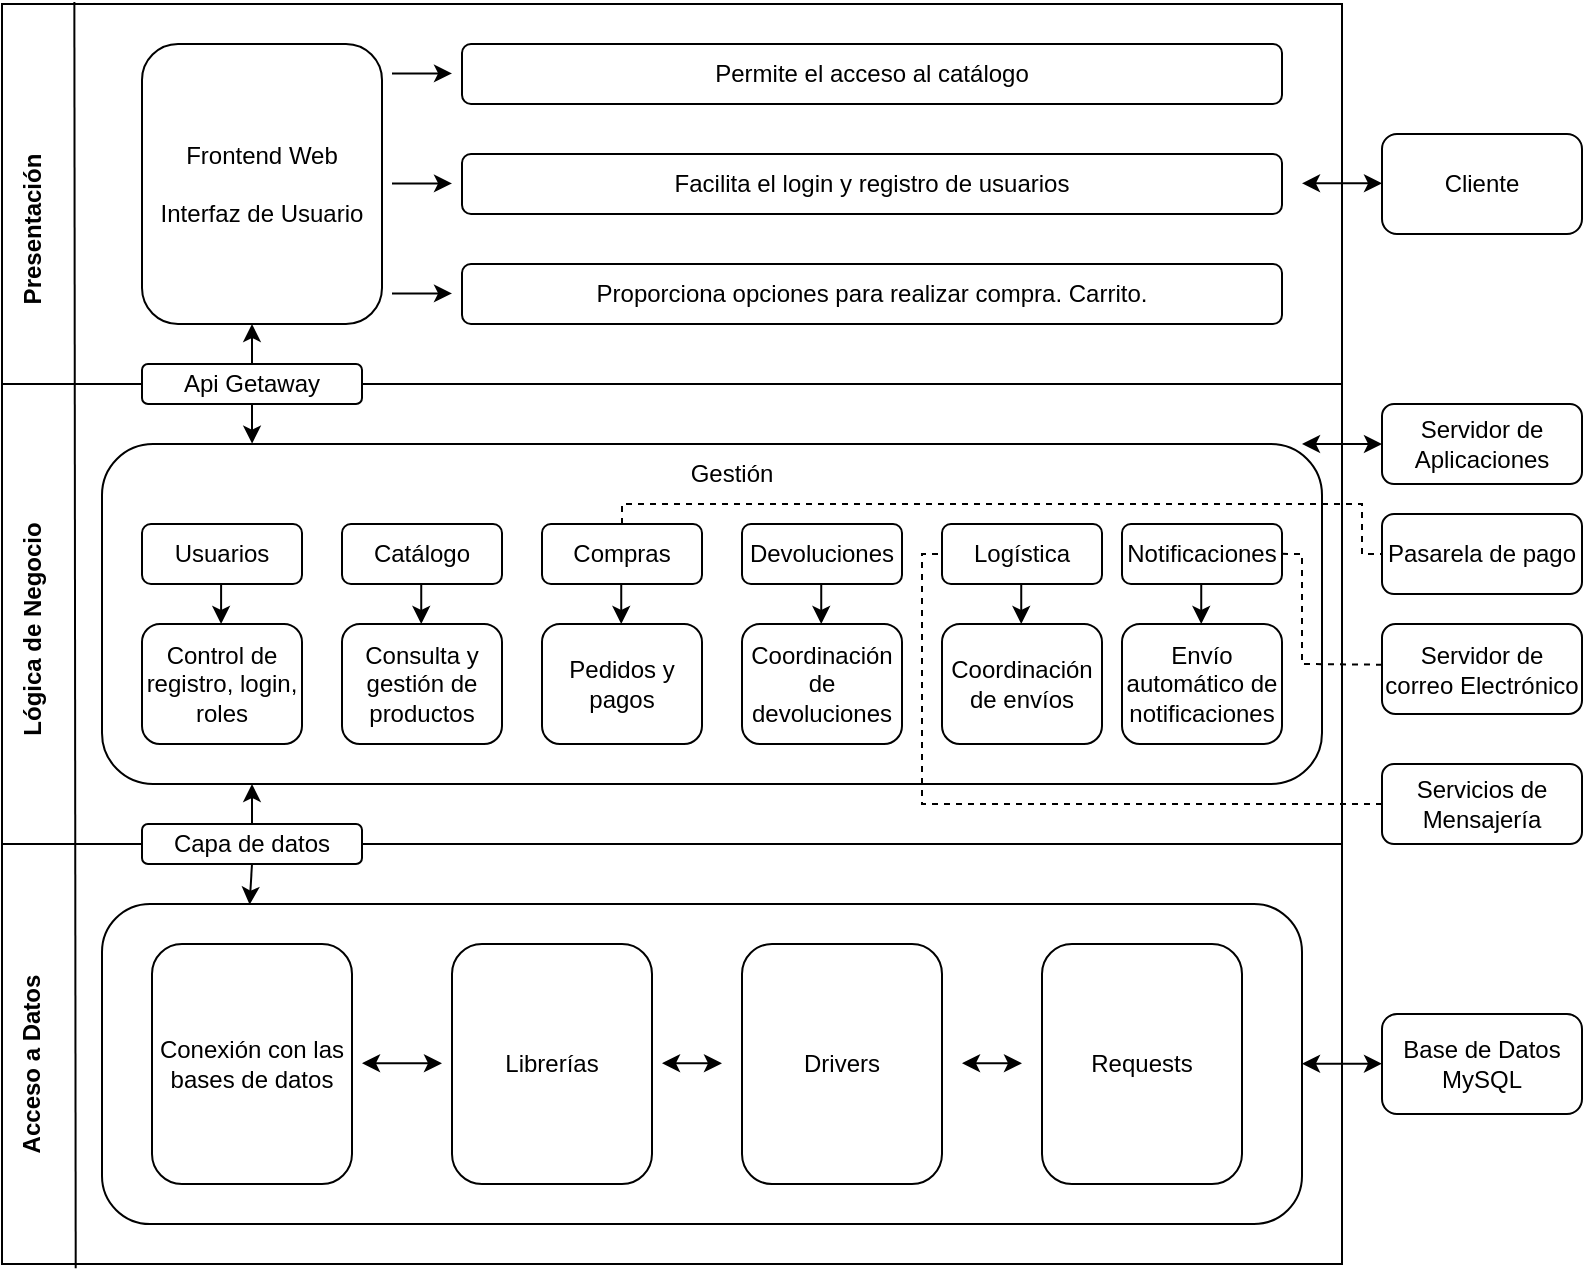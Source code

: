 <mxfile version="26.0.8">
  <diagram id="kgpKYQtTHZ0yAKxKKP6v" name="Page-1">
    <mxGraphModel dx="1004" dy="644" grid="0" gridSize="10" guides="1" tooltips="1" connect="1" arrows="1" fold="1" page="1" pageScale="1" pageWidth="850" pageHeight="1100" math="0" shadow="0">
      <root>
        <mxCell id="0" />
        <mxCell id="1" parent="0" />
        <mxCell id="EQqcjjcAXX62Nr0-4pri-59" value="" style="rounded=0;whiteSpace=wrap;html=1;" vertex="1" parent="1">
          <mxGeometry x="30" y="560" width="670" height="230" as="geometry" />
        </mxCell>
        <mxCell id="EQqcjjcAXX62Nr0-4pri-95" value="&lt;div&gt;&lt;br&gt;&lt;/div&gt;" style="rounded=1;whiteSpace=wrap;html=1;" vertex="1" parent="1">
          <mxGeometry x="80" y="610" width="600" height="160" as="geometry" />
        </mxCell>
        <mxCell id="EQqcjjcAXX62Nr0-4pri-61" value="&lt;b&gt;Acceso a Datos&lt;/b&gt;" style="text;html=1;align=center;verticalAlign=middle;whiteSpace=wrap;rounded=0;rotation=-90;" vertex="1" parent="1">
          <mxGeometry x="-20" y="677.5" width="130" height="25" as="geometry" />
        </mxCell>
        <mxCell id="EQqcjjcAXX62Nr0-4pri-63" value="" style="rounded=0;whiteSpace=wrap;html=1;" vertex="1" parent="1">
          <mxGeometry x="30" y="350" width="670" height="230" as="geometry" />
        </mxCell>
        <mxCell id="EQqcjjcAXX62Nr0-4pri-64" value="" style="rounded=0;whiteSpace=wrap;html=1;" vertex="1" parent="1">
          <mxGeometry x="30" y="160" width="670" height="190" as="geometry" />
        </mxCell>
        <mxCell id="EQqcjjcAXX62Nr0-4pri-66" value="" style="endArrow=none;html=1;rounded=0;exitX=0.055;exitY=1.009;exitDx=0;exitDy=0;exitPerimeter=0;entryX=0.054;entryY=-0.005;entryDx=0;entryDy=0;entryPerimeter=0;" edge="1" parent="1" source="EQqcjjcAXX62Nr0-4pri-59" target="EQqcjjcAXX62Nr0-4pri-64">
          <mxGeometry width="50" height="50" relative="1" as="geometry">
            <mxPoint x="260" y="720" as="sourcePoint" />
            <mxPoint x="310" y="670" as="targetPoint" />
          </mxGeometry>
        </mxCell>
        <mxCell id="EQqcjjcAXX62Nr0-4pri-67" value="&lt;b&gt;Lógica de Negocio&lt;/b&gt;" style="text;html=1;align=center;verticalAlign=middle;whiteSpace=wrap;rounded=0;rotation=-90;" vertex="1" parent="1">
          <mxGeometry x="-20" y="460" width="130" height="25" as="geometry" />
        </mxCell>
        <mxCell id="EQqcjjcAXX62Nr0-4pri-68" value="&lt;b&gt;Presentación&lt;/b&gt;" style="text;html=1;align=center;verticalAlign=middle;whiteSpace=wrap;rounded=0;rotation=-90;" vertex="1" parent="1">
          <mxGeometry x="-20" y="260" width="130" height="25" as="geometry" />
        </mxCell>
        <mxCell id="EQqcjjcAXX62Nr0-4pri-69" value="Frontend Web&lt;div&gt;&lt;br&gt;&lt;/div&gt;&lt;div&gt;Interfaz de Usuario&lt;/div&gt;" style="rounded=1;whiteSpace=wrap;html=1;" vertex="1" parent="1">
          <mxGeometry x="100" y="180" width="120" height="140" as="geometry" />
        </mxCell>
        <mxCell id="EQqcjjcAXX62Nr0-4pri-70" value="Permite el acceso al catálogo" style="rounded=1;whiteSpace=wrap;html=1;" vertex="1" parent="1">
          <mxGeometry x="260" y="180" width="410" height="30" as="geometry" />
        </mxCell>
        <mxCell id="EQqcjjcAXX62Nr0-4pri-71" value="Facilita el login y registro de usuarios" style="rounded=1;whiteSpace=wrap;html=1;" vertex="1" parent="1">
          <mxGeometry x="260" y="235" width="410" height="30" as="geometry" />
        </mxCell>
        <mxCell id="EQqcjjcAXX62Nr0-4pri-72" value="Proporciona opciones para realizar compra. Carrito." style="rounded=1;whiteSpace=wrap;html=1;" vertex="1" parent="1">
          <mxGeometry x="260" y="290" width="410" height="30" as="geometry" />
        </mxCell>
        <mxCell id="EQqcjjcAXX62Nr0-4pri-73" value="&lt;div&gt;&lt;br&gt;&lt;/div&gt;" style="rounded=1;whiteSpace=wrap;html=1;" vertex="1" parent="1">
          <mxGeometry x="80" y="380" width="610" height="170" as="geometry" />
        </mxCell>
        <mxCell id="EQqcjjcAXX62Nr0-4pri-74" value="Gestión" style="text;strokeColor=none;fillColor=none;align=center;verticalAlign=middle;spacingLeft=4;spacingRight=4;overflow=hidden;points=[[0,0.5],[1,0.5]];portConstraint=eastwest;rotatable=0;whiteSpace=wrap;html=1;" vertex="1" parent="1">
          <mxGeometry x="360" y="380" width="70" height="30" as="geometry" />
        </mxCell>
        <mxCell id="EQqcjjcAXX62Nr0-4pri-75" value="Usuarios" style="rounded=1;whiteSpace=wrap;html=1;" vertex="1" parent="1">
          <mxGeometry x="100" y="420" width="80" height="30" as="geometry" />
        </mxCell>
        <mxCell id="EQqcjjcAXX62Nr0-4pri-76" value="Catálogo" style="rounded=1;whiteSpace=wrap;html=1;" vertex="1" parent="1">
          <mxGeometry x="200" y="420" width="80" height="30" as="geometry" />
        </mxCell>
        <mxCell id="EQqcjjcAXX62Nr0-4pri-77" value="Compras" style="rounded=1;whiteSpace=wrap;html=1;" vertex="1" parent="1">
          <mxGeometry x="300" y="420" width="80" height="30" as="geometry" />
        </mxCell>
        <mxCell id="EQqcjjcAXX62Nr0-4pri-78" value="Devoluciones" style="rounded=1;whiteSpace=wrap;html=1;" vertex="1" parent="1">
          <mxGeometry x="400" y="420" width="80" height="30" as="geometry" />
        </mxCell>
        <mxCell id="EQqcjjcAXX62Nr0-4pri-79" value="Logística" style="rounded=1;whiteSpace=wrap;html=1;" vertex="1" parent="1">
          <mxGeometry x="500" y="420" width="80" height="30" as="geometry" />
        </mxCell>
        <mxCell id="EQqcjjcAXX62Nr0-4pri-80" value="Control de registro, login, roles" style="rounded=1;whiteSpace=wrap;html=1;" vertex="1" parent="1">
          <mxGeometry x="100" y="470" width="80" height="60" as="geometry" />
        </mxCell>
        <mxCell id="EQqcjjcAXX62Nr0-4pri-81" value="Consulta y gestión de productos" style="rounded=1;whiteSpace=wrap;html=1;" vertex="1" parent="1">
          <mxGeometry x="200" y="470" width="80" height="60" as="geometry" />
        </mxCell>
        <mxCell id="EQqcjjcAXX62Nr0-4pri-82" value="Pedidos y pagos" style="rounded=1;whiteSpace=wrap;html=1;" vertex="1" parent="1">
          <mxGeometry x="300" y="470" width="80" height="60" as="geometry" />
        </mxCell>
        <mxCell id="EQqcjjcAXX62Nr0-4pri-83" value="Coordinación de devoluciones" style="rounded=1;whiteSpace=wrap;html=1;" vertex="1" parent="1">
          <mxGeometry x="400" y="470" width="80" height="60" as="geometry" />
        </mxCell>
        <mxCell id="EQqcjjcAXX62Nr0-4pri-84" value="Coordinación de envíos" style="rounded=1;whiteSpace=wrap;html=1;" vertex="1" parent="1">
          <mxGeometry x="500" y="470" width="80" height="60" as="geometry" />
        </mxCell>
        <mxCell id="EQqcjjcAXX62Nr0-4pri-85" value="Notificaciones" style="rounded=1;whiteSpace=wrap;html=1;" vertex="1" parent="1">
          <mxGeometry x="590" y="420" width="80" height="30" as="geometry" />
        </mxCell>
        <mxCell id="EQqcjjcAXX62Nr0-4pri-86" value="Envío automático de notificaciones" style="rounded=1;whiteSpace=wrap;html=1;" vertex="1" parent="1">
          <mxGeometry x="590" y="470" width="80" height="60" as="geometry" />
        </mxCell>
        <mxCell id="EQqcjjcAXX62Nr0-4pri-87" value="Conexión con las bases de datos" style="rounded=1;whiteSpace=wrap;html=1;" vertex="1" parent="1">
          <mxGeometry x="105" y="630" width="100" height="120" as="geometry" />
        </mxCell>
        <mxCell id="EQqcjjcAXX62Nr0-4pri-88" value="Api Getaway" style="rounded=1;whiteSpace=wrap;html=1;" vertex="1" parent="1">
          <mxGeometry x="100" y="340" width="110" height="20" as="geometry" />
        </mxCell>
        <mxCell id="EQqcjjcAXX62Nr0-4pri-89" value="" style="endArrow=classic;html=1;rounded=0;exitX=0.5;exitY=0;exitDx=0;exitDy=0;" edge="1" parent="1" source="EQqcjjcAXX62Nr0-4pri-88">
          <mxGeometry width="50" height="50" relative="1" as="geometry">
            <mxPoint x="350" y="430" as="sourcePoint" />
            <mxPoint x="155" y="320" as="targetPoint" />
          </mxGeometry>
        </mxCell>
        <mxCell id="EQqcjjcAXX62Nr0-4pri-90" value="" style="endArrow=classic;html=1;rounded=0;exitX=0.5;exitY=1;exitDx=0;exitDy=0;entryX=0.123;entryY=-0.001;entryDx=0;entryDy=0;entryPerimeter=0;" edge="1" parent="1" source="EQqcjjcAXX62Nr0-4pri-88" target="EQqcjjcAXX62Nr0-4pri-73">
          <mxGeometry width="50" height="50" relative="1" as="geometry">
            <mxPoint x="165" y="350" as="sourcePoint" />
            <mxPoint x="165" y="330" as="targetPoint" />
          </mxGeometry>
        </mxCell>
        <mxCell id="EQqcjjcAXX62Nr0-4pri-91" value="Librerías" style="rounded=1;whiteSpace=wrap;html=1;" vertex="1" parent="1">
          <mxGeometry x="255" y="630" width="100" height="120" as="geometry" />
        </mxCell>
        <mxCell id="EQqcjjcAXX62Nr0-4pri-92" value="Drivers" style="rounded=1;whiteSpace=wrap;html=1;" vertex="1" parent="1">
          <mxGeometry x="400" y="630" width="100" height="120" as="geometry" />
        </mxCell>
        <mxCell id="EQqcjjcAXX62Nr0-4pri-93" value="Requests" style="rounded=1;whiteSpace=wrap;html=1;" vertex="1" parent="1">
          <mxGeometry x="550" y="630" width="100" height="120" as="geometry" />
        </mxCell>
        <mxCell id="EQqcjjcAXX62Nr0-4pri-94" value="Capa de datos" style="rounded=1;whiteSpace=wrap;html=1;" vertex="1" parent="1">
          <mxGeometry x="100" y="570" width="110" height="20" as="geometry" />
        </mxCell>
        <mxCell id="EQqcjjcAXX62Nr0-4pri-96" value="" style="endArrow=classic;html=1;rounded=0;exitX=0.5;exitY=1;exitDx=0;exitDy=0;entryX=0.123;entryY=0.002;entryDx=0;entryDy=0;entryPerimeter=0;" edge="1" parent="1" source="EQqcjjcAXX62Nr0-4pri-94" target="EQqcjjcAXX62Nr0-4pri-95">
          <mxGeometry width="50" height="50" relative="1" as="geometry">
            <mxPoint x="165" y="370" as="sourcePoint" />
            <mxPoint x="165" y="390" as="targetPoint" />
          </mxGeometry>
        </mxCell>
        <mxCell id="EQqcjjcAXX62Nr0-4pri-97" value="" style="endArrow=classic;html=1;rounded=0;exitX=0.5;exitY=0;exitDx=0;exitDy=0;" edge="1" parent="1" source="EQqcjjcAXX62Nr0-4pri-94">
          <mxGeometry width="50" height="50" relative="1" as="geometry">
            <mxPoint x="165" y="350" as="sourcePoint" />
            <mxPoint x="155" y="550" as="targetPoint" />
          </mxGeometry>
        </mxCell>
        <mxCell id="EQqcjjcAXX62Nr0-4pri-99" value="" style="endArrow=classic;html=1;rounded=0;" edge="1" parent="1">
          <mxGeometry width="50" height="50" relative="1" as="geometry">
            <mxPoint x="225" y="194.69" as="sourcePoint" />
            <mxPoint x="255" y="194.69" as="targetPoint" />
          </mxGeometry>
        </mxCell>
        <mxCell id="EQqcjjcAXX62Nr0-4pri-100" value="" style="endArrow=classic;html=1;rounded=0;" edge="1" parent="1">
          <mxGeometry width="50" height="50" relative="1" as="geometry">
            <mxPoint x="225" y="249.69" as="sourcePoint" />
            <mxPoint x="255" y="249.69" as="targetPoint" />
          </mxGeometry>
        </mxCell>
        <mxCell id="EQqcjjcAXX62Nr0-4pri-101" value="" style="endArrow=classic;html=1;rounded=0;" edge="1" parent="1">
          <mxGeometry width="50" height="50" relative="1" as="geometry">
            <mxPoint x="225" y="304.69" as="sourcePoint" />
            <mxPoint x="255" y="304.69" as="targetPoint" />
          </mxGeometry>
        </mxCell>
        <mxCell id="EQqcjjcAXX62Nr0-4pri-102" value="" style="endArrow=classic;html=1;rounded=0;" edge="1" parent="1">
          <mxGeometry width="50" height="50" relative="1" as="geometry">
            <mxPoint x="539.62" y="450" as="sourcePoint" />
            <mxPoint x="539.62" y="470" as="targetPoint" />
          </mxGeometry>
        </mxCell>
        <mxCell id="EQqcjjcAXX62Nr0-4pri-103" value="" style="endArrow=classic;html=1;rounded=0;" edge="1" parent="1">
          <mxGeometry width="50" height="50" relative="1" as="geometry">
            <mxPoint x="439.62" y="450" as="sourcePoint" />
            <mxPoint x="439.62" y="470" as="targetPoint" />
          </mxGeometry>
        </mxCell>
        <mxCell id="EQqcjjcAXX62Nr0-4pri-104" value="" style="endArrow=classic;html=1;rounded=0;" edge="1" parent="1">
          <mxGeometry width="50" height="50" relative="1" as="geometry">
            <mxPoint x="339.62" y="450" as="sourcePoint" />
            <mxPoint x="339.62" y="470" as="targetPoint" />
          </mxGeometry>
        </mxCell>
        <mxCell id="EQqcjjcAXX62Nr0-4pri-105" value="" style="endArrow=classic;html=1;rounded=0;" edge="1" parent="1">
          <mxGeometry width="50" height="50" relative="1" as="geometry">
            <mxPoint x="239.62" y="450" as="sourcePoint" />
            <mxPoint x="239.62" y="470" as="targetPoint" />
          </mxGeometry>
        </mxCell>
        <mxCell id="EQqcjjcAXX62Nr0-4pri-106" value="" style="endArrow=classic;html=1;rounded=0;" edge="1" parent="1">
          <mxGeometry width="50" height="50" relative="1" as="geometry">
            <mxPoint x="629.62" y="450" as="sourcePoint" />
            <mxPoint x="629.62" y="470" as="targetPoint" />
          </mxGeometry>
        </mxCell>
        <mxCell id="EQqcjjcAXX62Nr0-4pri-107" value="" style="endArrow=classic;html=1;rounded=0;" edge="1" parent="1">
          <mxGeometry width="50" height="50" relative="1" as="geometry">
            <mxPoint x="139.55" y="450" as="sourcePoint" />
            <mxPoint x="139.55" y="470" as="targetPoint" />
          </mxGeometry>
        </mxCell>
        <mxCell id="EQqcjjcAXX62Nr0-4pri-108" value="" style="endArrow=classic;startArrow=classic;html=1;rounded=0;" edge="1" parent="1">
          <mxGeometry width="50" height="50" relative="1" as="geometry">
            <mxPoint x="510" y="689.62" as="sourcePoint" />
            <mxPoint x="540" y="689.62" as="targetPoint" />
            <Array as="points">
              <mxPoint x="530" y="689.62" />
            </Array>
          </mxGeometry>
        </mxCell>
        <mxCell id="EQqcjjcAXX62Nr0-4pri-109" value="" style="endArrow=classic;startArrow=classic;html=1;rounded=0;" edge="1" parent="1">
          <mxGeometry width="50" height="50" relative="1" as="geometry">
            <mxPoint x="360" y="689.62" as="sourcePoint" />
            <mxPoint x="390" y="689.62" as="targetPoint" />
          </mxGeometry>
        </mxCell>
        <mxCell id="EQqcjjcAXX62Nr0-4pri-110" value="" style="endArrow=classic;startArrow=classic;html=1;rounded=0;" edge="1" parent="1">
          <mxGeometry width="50" height="50" relative="1" as="geometry">
            <mxPoint x="210" y="689.62" as="sourcePoint" />
            <mxPoint x="250" y="689.62" as="targetPoint" />
          </mxGeometry>
        </mxCell>
        <mxCell id="EQqcjjcAXX62Nr0-4pri-112" value="Pasarela de pago" style="rounded=1;whiteSpace=wrap;html=1;" vertex="1" parent="1">
          <mxGeometry x="720" y="415" width="100" height="40" as="geometry" />
        </mxCell>
        <mxCell id="EQqcjjcAXX62Nr0-4pri-113" value="Servidor de correo Electrónico" style="rounded=1;whiteSpace=wrap;html=1;" vertex="1" parent="1">
          <mxGeometry x="720" y="470" width="100" height="45" as="geometry" />
        </mxCell>
        <mxCell id="EQqcjjcAXX62Nr0-4pri-114" value="Servicios de Mensajería" style="rounded=1;whiteSpace=wrap;html=1;" vertex="1" parent="1">
          <mxGeometry x="720" y="540" width="100" height="40" as="geometry" />
        </mxCell>
        <mxCell id="EQqcjjcAXX62Nr0-4pri-115" value="Base de Datos MySQL" style="rounded=1;whiteSpace=wrap;html=1;" vertex="1" parent="1">
          <mxGeometry x="720" y="665" width="100" height="50" as="geometry" />
        </mxCell>
        <mxCell id="EQqcjjcAXX62Nr0-4pri-116" value="Cliente" style="rounded=1;whiteSpace=wrap;html=1;" vertex="1" parent="1">
          <mxGeometry x="720" y="225" width="100" height="50" as="geometry" />
        </mxCell>
        <mxCell id="EQqcjjcAXX62Nr0-4pri-117" value="Servidor de Aplicaciones" style="rounded=1;whiteSpace=wrap;html=1;" vertex="1" parent="1">
          <mxGeometry x="720" y="360" width="100" height="40" as="geometry" />
        </mxCell>
        <mxCell id="EQqcjjcAXX62Nr0-4pri-119" value="" style="endArrow=classic;startArrow=classic;html=1;rounded=0;" edge="1" parent="1">
          <mxGeometry width="50" height="50" relative="1" as="geometry">
            <mxPoint x="680" y="249.68" as="sourcePoint" />
            <mxPoint x="720" y="249.68" as="targetPoint" />
          </mxGeometry>
        </mxCell>
        <mxCell id="EQqcjjcAXX62Nr0-4pri-120" value="" style="endArrow=none;startArrow=none;html=1;rounded=0;exitX=0.5;exitY=0;exitDx=0;exitDy=0;startFill=0;dashed=1;entryX=0;entryY=0.5;entryDx=0;entryDy=0;" edge="1" parent="1" source="EQqcjjcAXX62Nr0-4pri-77" target="EQqcjjcAXX62Nr0-4pri-112">
          <mxGeometry width="50" height="50" relative="1" as="geometry">
            <mxPoint x="320" y="410" as="sourcePoint" />
            <mxPoint x="710" y="435" as="targetPoint" />
            <Array as="points">
              <mxPoint x="340" y="410" />
              <mxPoint x="710" y="410" />
              <mxPoint x="710" y="435" />
            </Array>
          </mxGeometry>
        </mxCell>
        <mxCell id="EQqcjjcAXX62Nr0-4pri-128" value="" style="endArrow=none;dashed=1;html=1;rounded=0;exitX=0.984;exitY=0.235;exitDx=0;exitDy=0;exitPerimeter=0;entryX=-0.005;entryY=0.452;entryDx=0;entryDy=0;entryPerimeter=0;" edge="1" parent="1" target="EQqcjjcAXX62Nr0-4pri-113">
          <mxGeometry width="50" height="50" relative="1" as="geometry">
            <mxPoint x="670" y="434.92" as="sourcePoint" />
            <mxPoint x="705" y="435" as="targetPoint" />
            <Array as="points">
              <mxPoint x="680" y="435" />
              <mxPoint x="680" y="490" />
            </Array>
          </mxGeometry>
        </mxCell>
        <mxCell id="EQqcjjcAXX62Nr0-4pri-131" value="" style="endArrow=none;dashed=1;html=1;rounded=0;entryX=0;entryY=0.5;entryDx=0;entryDy=0;exitX=0;exitY=0.5;exitDx=0;exitDy=0;" edge="1" parent="1" source="EQqcjjcAXX62Nr0-4pri-114" target="EQqcjjcAXX62Nr0-4pri-79">
          <mxGeometry width="50" height="50" relative="1" as="geometry">
            <mxPoint x="420" y="380" as="sourcePoint" />
            <mxPoint x="470" y="330" as="targetPoint" />
            <Array as="points">
              <mxPoint x="490" y="560" />
              <mxPoint x="490" y="435" />
            </Array>
          </mxGeometry>
        </mxCell>
        <mxCell id="EQqcjjcAXX62Nr0-4pri-132" value="" style="endArrow=classic;startArrow=classic;html=1;rounded=0;" edge="1" parent="1">
          <mxGeometry width="50" height="50" relative="1" as="geometry">
            <mxPoint x="680" y="380" as="sourcePoint" />
            <mxPoint x="720" y="380" as="targetPoint" />
          </mxGeometry>
        </mxCell>
        <mxCell id="EQqcjjcAXX62Nr0-4pri-133" value="" style="endArrow=classic;startArrow=classic;html=1;rounded=0;" edge="1" parent="1">
          <mxGeometry width="50" height="50" relative="1" as="geometry">
            <mxPoint x="680" y="689.82" as="sourcePoint" />
            <mxPoint x="720" y="689.82" as="targetPoint" />
          </mxGeometry>
        </mxCell>
      </root>
    </mxGraphModel>
  </diagram>
</mxfile>
